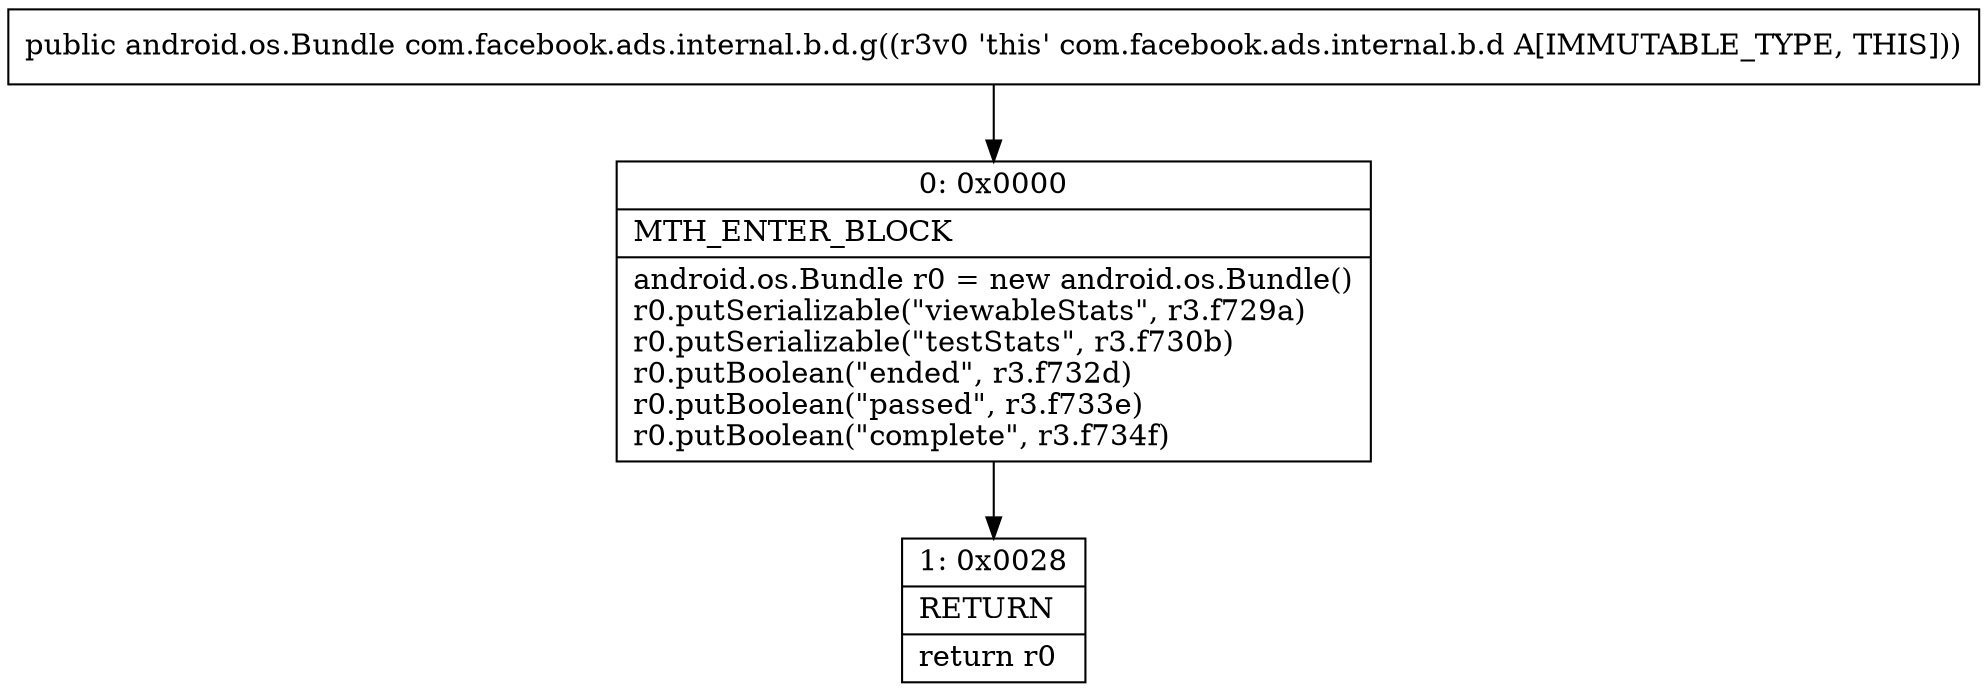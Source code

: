 digraph "CFG forcom.facebook.ads.internal.b.d.g()Landroid\/os\/Bundle;" {
Node_0 [shape=record,label="{0\:\ 0x0000|MTH_ENTER_BLOCK\l|android.os.Bundle r0 = new android.os.Bundle()\lr0.putSerializable(\"viewableStats\", r3.f729a)\lr0.putSerializable(\"testStats\", r3.f730b)\lr0.putBoolean(\"ended\", r3.f732d)\lr0.putBoolean(\"passed\", r3.f733e)\lr0.putBoolean(\"complete\", r3.f734f)\l}"];
Node_1 [shape=record,label="{1\:\ 0x0028|RETURN\l|return r0\l}"];
MethodNode[shape=record,label="{public android.os.Bundle com.facebook.ads.internal.b.d.g((r3v0 'this' com.facebook.ads.internal.b.d A[IMMUTABLE_TYPE, THIS])) }"];
MethodNode -> Node_0;
Node_0 -> Node_1;
}


